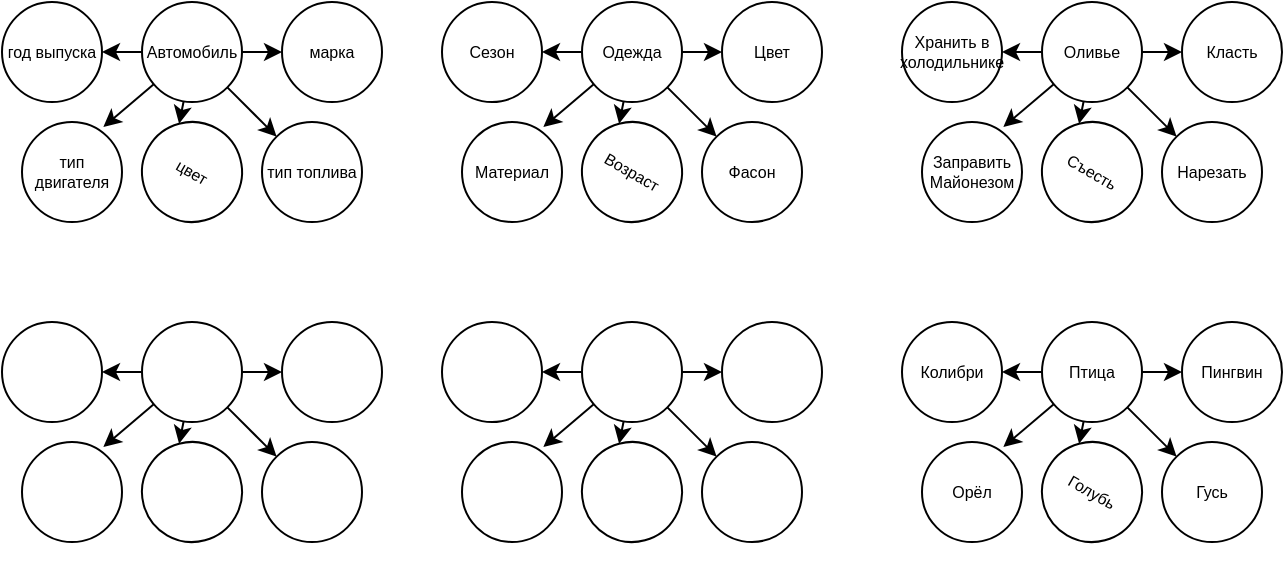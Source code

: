 <mxfile version="13.7.3" type="github">
  <diagram name="Page-1" id="dd472eb7-4b8b-5cd9-a60b-b15522922e76">
    <mxGraphModel dx="813" dy="435" grid="1" gridSize="10" guides="1" tooltips="1" connect="1" arrows="1" fold="1" page="1" pageScale="1" pageWidth="1100" pageHeight="850" background="#ffffff" math="0" shadow="0">
      <root>
        <mxCell id="0" />
        <mxCell id="1" parent="0" />
        <mxCell id="63WRo9v9uISlnaTluvcN-37" style="edgeStyle=none;rounded=0;orthogonalLoop=1;jettySize=auto;html=1;fontSize=8;" edge="1" parent="1" source="63WRo9v9uISlnaTluvcN-27" target="63WRo9v9uISlnaTluvcN-28">
          <mxGeometry relative="1" as="geometry" />
        </mxCell>
        <mxCell id="63WRo9v9uISlnaTluvcN-38" style="edgeStyle=none;rounded=0;orthogonalLoop=1;jettySize=auto;html=1;exitX=1;exitY=0.5;exitDx=0;exitDy=0;entryX=0;entryY=0.5;entryDx=0;entryDy=0;fontSize=8;" edge="1" parent="1" source="63WRo9v9uISlnaTluvcN-27" target="63WRo9v9uISlnaTluvcN-29">
          <mxGeometry relative="1" as="geometry" />
        </mxCell>
        <mxCell id="63WRo9v9uISlnaTluvcN-39" style="edgeStyle=none;rounded=0;orthogonalLoop=1;jettySize=auto;html=1;entryX=0;entryY=0;entryDx=0;entryDy=0;fontSize=8;" edge="1" parent="1" source="63WRo9v9uISlnaTluvcN-27" target="63WRo9v9uISlnaTluvcN-30">
          <mxGeometry relative="1" as="geometry" />
        </mxCell>
        <mxCell id="63WRo9v9uISlnaTluvcN-40" style="edgeStyle=none;rounded=0;orthogonalLoop=1;jettySize=auto;html=1;entryX=0;entryY=0;entryDx=0;entryDy=0;fontSize=8;" edge="1" parent="1" source="63WRo9v9uISlnaTluvcN-27" target="63WRo9v9uISlnaTluvcN-31">
          <mxGeometry relative="1" as="geometry" />
        </mxCell>
        <mxCell id="63WRo9v9uISlnaTluvcN-41" style="edgeStyle=none;rounded=0;orthogonalLoop=1;jettySize=auto;html=1;entryX=0.814;entryY=0.049;entryDx=0;entryDy=0;entryPerimeter=0;fontSize=8;" edge="1" parent="1" source="63WRo9v9uISlnaTluvcN-27" target="63WRo9v9uISlnaTluvcN-33">
          <mxGeometry relative="1" as="geometry" />
        </mxCell>
        <mxCell id="63WRo9v9uISlnaTluvcN-27" value="&lt;div style=&quot;font-size: 8px;&quot;&gt;&lt;span style=&quot;font-size: 8px;&quot;&gt;Автомобиль&lt;/span&gt;&lt;/div&gt;" style="ellipse;whiteSpace=wrap;html=1;aspect=fixed;align=center;fontSize=8;" vertex="1" parent="1">
          <mxGeometry x="100" y="10" width="50" height="50" as="geometry" />
        </mxCell>
        <mxCell id="63WRo9v9uISlnaTluvcN-28" value="&lt;font style=&quot;font-size: 8px;&quot;&gt;год выпуска&lt;/font&gt;" style="ellipse;whiteSpace=wrap;html=1;aspect=fixed;fontSize=8;" vertex="1" parent="1">
          <mxGeometry x="30" y="10" width="50" height="50" as="geometry" />
        </mxCell>
        <mxCell id="63WRo9v9uISlnaTluvcN-29" value="марка" style="ellipse;whiteSpace=wrap;html=1;aspect=fixed;fontSize=8;" vertex="1" parent="1">
          <mxGeometry x="170" y="10" width="50" height="50" as="geometry" />
        </mxCell>
        <mxCell id="63WRo9v9uISlnaTluvcN-30" value="тип топлива" style="ellipse;whiteSpace=wrap;html=1;aspect=fixed;fontSize=8;" vertex="1" parent="1">
          <mxGeometry x="160" y="70" width="50" height="50" as="geometry" />
        </mxCell>
        <mxCell id="63WRo9v9uISlnaTluvcN-31" value="&lt;font style=&quot;font-size: 8px;&quot;&gt;цвет&lt;/font&gt;" style="ellipse;whiteSpace=wrap;html=1;aspect=fixed;rotation=30;fontSize=8;" vertex="1" parent="1">
          <mxGeometry x="100" y="70" width="50" height="50" as="geometry" />
        </mxCell>
        <mxCell id="63WRo9v9uISlnaTluvcN-33" value="тип двигателя" style="ellipse;whiteSpace=wrap;html=1;aspect=fixed;fontSize=8;" vertex="1" parent="1">
          <mxGeometry x="40" y="70" width="50" height="50" as="geometry" />
        </mxCell>
        <mxCell id="63WRo9v9uISlnaTluvcN-42" style="edgeStyle=none;rounded=0;orthogonalLoop=1;jettySize=auto;html=1;fontSize=8;" edge="1" parent="1" source="63WRo9v9uISlnaTluvcN-47" target="63WRo9v9uISlnaTluvcN-48">
          <mxGeometry relative="1" as="geometry" />
        </mxCell>
        <mxCell id="63WRo9v9uISlnaTluvcN-43" style="edgeStyle=none;rounded=0;orthogonalLoop=1;jettySize=auto;html=1;exitX=1;exitY=0.5;exitDx=0;exitDy=0;entryX=0;entryY=0.5;entryDx=0;entryDy=0;fontSize=8;" edge="1" parent="1" source="63WRo9v9uISlnaTluvcN-47" target="63WRo9v9uISlnaTluvcN-49">
          <mxGeometry relative="1" as="geometry" />
        </mxCell>
        <mxCell id="63WRo9v9uISlnaTluvcN-44" style="edgeStyle=none;rounded=0;orthogonalLoop=1;jettySize=auto;html=1;entryX=0;entryY=0;entryDx=0;entryDy=0;fontSize=8;" edge="1" parent="1" source="63WRo9v9uISlnaTluvcN-47" target="63WRo9v9uISlnaTluvcN-50">
          <mxGeometry relative="1" as="geometry" />
        </mxCell>
        <mxCell id="63WRo9v9uISlnaTluvcN-45" style="edgeStyle=none;rounded=0;orthogonalLoop=1;jettySize=auto;html=1;entryX=0;entryY=0;entryDx=0;entryDy=0;fontSize=8;" edge="1" parent="1" source="63WRo9v9uISlnaTluvcN-47" target="63WRo9v9uISlnaTluvcN-51">
          <mxGeometry relative="1" as="geometry" />
        </mxCell>
        <mxCell id="63WRo9v9uISlnaTluvcN-46" style="edgeStyle=none;rounded=0;orthogonalLoop=1;jettySize=auto;html=1;entryX=0.814;entryY=0.049;entryDx=0;entryDy=0;entryPerimeter=0;fontSize=8;" edge="1" parent="1" source="63WRo9v9uISlnaTluvcN-47" target="63WRo9v9uISlnaTluvcN-52">
          <mxGeometry relative="1" as="geometry" />
        </mxCell>
        <mxCell id="63WRo9v9uISlnaTluvcN-47" value="Одежда" style="ellipse;whiteSpace=wrap;html=1;aspect=fixed;fontSize=8;" vertex="1" parent="1">
          <mxGeometry x="320" y="10" width="50" height="50" as="geometry" />
        </mxCell>
        <mxCell id="63WRo9v9uISlnaTluvcN-48" value="Сезон" style="ellipse;whiteSpace=wrap;html=1;aspect=fixed;fontSize=8;" vertex="1" parent="1">
          <mxGeometry x="250" y="10" width="50" height="50" as="geometry" />
        </mxCell>
        <mxCell id="63WRo9v9uISlnaTluvcN-49" value="Цвет" style="ellipse;whiteSpace=wrap;html=1;aspect=fixed;fontSize=8;" vertex="1" parent="1">
          <mxGeometry x="390" y="10" width="50" height="50" as="geometry" />
        </mxCell>
        <mxCell id="63WRo9v9uISlnaTluvcN-50" value="Фасон" style="ellipse;whiteSpace=wrap;html=1;aspect=fixed;fontSize=8;" vertex="1" parent="1">
          <mxGeometry x="380" y="70" width="50" height="50" as="geometry" />
        </mxCell>
        <mxCell id="63WRo9v9uISlnaTluvcN-51" value="Возраст" style="ellipse;whiteSpace=wrap;html=1;aspect=fixed;rotation=30;fontSize=8;" vertex="1" parent="1">
          <mxGeometry x="320" y="70" width="50" height="50" as="geometry" />
        </mxCell>
        <mxCell id="63WRo9v9uISlnaTluvcN-52" value="Материал" style="ellipse;whiteSpace=wrap;html=1;aspect=fixed;fontSize=8;" vertex="1" parent="1">
          <mxGeometry x="260" y="70" width="50" height="50" as="geometry" />
        </mxCell>
        <mxCell id="63WRo9v9uISlnaTluvcN-53" style="edgeStyle=none;rounded=0;orthogonalLoop=1;jettySize=auto;html=1;fontSize=8;" edge="1" parent="1" source="63WRo9v9uISlnaTluvcN-58" target="63WRo9v9uISlnaTluvcN-59">
          <mxGeometry relative="1" as="geometry" />
        </mxCell>
        <mxCell id="63WRo9v9uISlnaTluvcN-54" style="edgeStyle=none;rounded=0;orthogonalLoop=1;jettySize=auto;html=1;exitX=1;exitY=0.5;exitDx=0;exitDy=0;entryX=0;entryY=0.5;entryDx=0;entryDy=0;fontSize=8;" edge="1" parent="1" source="63WRo9v9uISlnaTluvcN-58" target="63WRo9v9uISlnaTluvcN-60">
          <mxGeometry relative="1" as="geometry" />
        </mxCell>
        <mxCell id="63WRo9v9uISlnaTluvcN-55" style="edgeStyle=none;rounded=0;orthogonalLoop=1;jettySize=auto;html=1;entryX=0;entryY=0;entryDx=0;entryDy=0;fontSize=8;" edge="1" parent="1" source="63WRo9v9uISlnaTluvcN-58" target="63WRo9v9uISlnaTluvcN-61">
          <mxGeometry relative="1" as="geometry" />
        </mxCell>
        <mxCell id="63WRo9v9uISlnaTluvcN-56" style="edgeStyle=none;rounded=0;orthogonalLoop=1;jettySize=auto;html=1;entryX=0;entryY=0;entryDx=0;entryDy=0;fontSize=8;" edge="1" parent="1" source="63WRo9v9uISlnaTluvcN-58" target="63WRo9v9uISlnaTluvcN-62">
          <mxGeometry relative="1" as="geometry" />
        </mxCell>
        <mxCell id="63WRo9v9uISlnaTluvcN-57" style="edgeStyle=none;rounded=0;orthogonalLoop=1;jettySize=auto;html=1;entryX=0.814;entryY=0.049;entryDx=0;entryDy=0;entryPerimeter=0;fontSize=8;" edge="1" parent="1" source="63WRo9v9uISlnaTluvcN-58" target="63WRo9v9uISlnaTluvcN-63">
          <mxGeometry relative="1" as="geometry" />
        </mxCell>
        <mxCell id="63WRo9v9uISlnaTluvcN-58" value="" style="ellipse;whiteSpace=wrap;html=1;aspect=fixed;fontSize=8;" vertex="1" parent="1">
          <mxGeometry x="100" y="170" width="50" height="50" as="geometry" />
        </mxCell>
        <mxCell id="63WRo9v9uISlnaTluvcN-59" value="" style="ellipse;whiteSpace=wrap;html=1;aspect=fixed;fontSize=8;" vertex="1" parent="1">
          <mxGeometry x="30" y="170" width="50" height="50" as="geometry" />
        </mxCell>
        <mxCell id="63WRo9v9uISlnaTluvcN-60" value="" style="ellipse;whiteSpace=wrap;html=1;aspect=fixed;fontSize=8;" vertex="1" parent="1">
          <mxGeometry x="170" y="170" width="50" height="50" as="geometry" />
        </mxCell>
        <mxCell id="63WRo9v9uISlnaTluvcN-61" value="" style="ellipse;whiteSpace=wrap;html=1;aspect=fixed;fontSize=8;" vertex="1" parent="1">
          <mxGeometry x="160" y="230" width="50" height="50" as="geometry" />
        </mxCell>
        <mxCell id="63WRo9v9uISlnaTluvcN-62" value="" style="ellipse;whiteSpace=wrap;html=1;aspect=fixed;rotation=30;fontSize=8;" vertex="1" parent="1">
          <mxGeometry x="100" y="230" width="50" height="50" as="geometry" />
        </mxCell>
        <mxCell id="63WRo9v9uISlnaTluvcN-63" value="" style="ellipse;whiteSpace=wrap;html=1;aspect=fixed;fontSize=8;" vertex="1" parent="1">
          <mxGeometry x="40" y="230" width="50" height="50" as="geometry" />
        </mxCell>
        <mxCell id="63WRo9v9uISlnaTluvcN-64" style="edgeStyle=none;rounded=0;orthogonalLoop=1;jettySize=auto;html=1;fontSize=8;" edge="1" parent="1" source="63WRo9v9uISlnaTluvcN-69" target="63WRo9v9uISlnaTluvcN-70">
          <mxGeometry relative="1" as="geometry" />
        </mxCell>
        <mxCell id="63WRo9v9uISlnaTluvcN-65" style="edgeStyle=none;rounded=0;orthogonalLoop=1;jettySize=auto;html=1;exitX=1;exitY=0.5;exitDx=0;exitDy=0;entryX=0;entryY=0.5;entryDx=0;entryDy=0;fontSize=8;" edge="1" parent="1" source="63WRo9v9uISlnaTluvcN-69" target="63WRo9v9uISlnaTluvcN-71">
          <mxGeometry relative="1" as="geometry" />
        </mxCell>
        <mxCell id="63WRo9v9uISlnaTluvcN-66" style="edgeStyle=none;rounded=0;orthogonalLoop=1;jettySize=auto;html=1;entryX=0;entryY=0;entryDx=0;entryDy=0;fontSize=8;" edge="1" parent="1" source="63WRo9v9uISlnaTluvcN-69" target="63WRo9v9uISlnaTluvcN-72">
          <mxGeometry relative="1" as="geometry" />
        </mxCell>
        <mxCell id="63WRo9v9uISlnaTluvcN-67" style="edgeStyle=none;rounded=0;orthogonalLoop=1;jettySize=auto;html=1;entryX=0;entryY=0;entryDx=0;entryDy=0;fontSize=8;" edge="1" parent="1" source="63WRo9v9uISlnaTluvcN-69" target="63WRo9v9uISlnaTluvcN-73">
          <mxGeometry relative="1" as="geometry" />
        </mxCell>
        <mxCell id="63WRo9v9uISlnaTluvcN-68" style="edgeStyle=none;rounded=0;orthogonalLoop=1;jettySize=auto;html=1;entryX=0.814;entryY=0.049;entryDx=0;entryDy=0;entryPerimeter=0;fontSize=8;" edge="1" parent="1" source="63WRo9v9uISlnaTluvcN-69" target="63WRo9v9uISlnaTluvcN-74">
          <mxGeometry relative="1" as="geometry" />
        </mxCell>
        <mxCell id="63WRo9v9uISlnaTluvcN-69" value="" style="ellipse;whiteSpace=wrap;html=1;aspect=fixed;fontSize=8;" vertex="1" parent="1">
          <mxGeometry x="320" y="170" width="50" height="50" as="geometry" />
        </mxCell>
        <mxCell id="63WRo9v9uISlnaTluvcN-70" value="" style="ellipse;whiteSpace=wrap;html=1;aspect=fixed;fontSize=8;" vertex="1" parent="1">
          <mxGeometry x="250" y="170" width="50" height="50" as="geometry" />
        </mxCell>
        <mxCell id="63WRo9v9uISlnaTluvcN-71" value="" style="ellipse;whiteSpace=wrap;html=1;aspect=fixed;fontSize=8;" vertex="1" parent="1">
          <mxGeometry x="390" y="170" width="50" height="50" as="geometry" />
        </mxCell>
        <mxCell id="63WRo9v9uISlnaTluvcN-72" value="" style="ellipse;whiteSpace=wrap;html=1;aspect=fixed;fontSize=8;" vertex="1" parent="1">
          <mxGeometry x="380" y="230" width="50" height="50" as="geometry" />
        </mxCell>
        <mxCell id="63WRo9v9uISlnaTluvcN-73" value="" style="ellipse;whiteSpace=wrap;html=1;aspect=fixed;rotation=30;fontSize=8;" vertex="1" parent="1">
          <mxGeometry x="320" y="230" width="50" height="50" as="geometry" />
        </mxCell>
        <mxCell id="63WRo9v9uISlnaTluvcN-74" value="" style="ellipse;whiteSpace=wrap;html=1;aspect=fixed;fontSize=8;" vertex="1" parent="1">
          <mxGeometry x="260" y="230" width="50" height="50" as="geometry" />
        </mxCell>
        <mxCell id="63WRo9v9uISlnaTluvcN-75" style="edgeStyle=none;rounded=0;orthogonalLoop=1;jettySize=auto;html=1;fontSize=8;" edge="1" parent="1" source="63WRo9v9uISlnaTluvcN-80" target="63WRo9v9uISlnaTluvcN-81">
          <mxGeometry relative="1" as="geometry" />
        </mxCell>
        <mxCell id="63WRo9v9uISlnaTluvcN-76" style="edgeStyle=none;rounded=0;orthogonalLoop=1;jettySize=auto;html=1;exitX=1;exitY=0.5;exitDx=0;exitDy=0;entryX=0;entryY=0.5;entryDx=0;entryDy=0;fontSize=8;" edge="1" parent="1" source="63WRo9v9uISlnaTluvcN-80" target="63WRo9v9uISlnaTluvcN-82">
          <mxGeometry relative="1" as="geometry" />
        </mxCell>
        <mxCell id="63WRo9v9uISlnaTluvcN-77" style="edgeStyle=none;rounded=0;orthogonalLoop=1;jettySize=auto;html=1;entryX=0;entryY=0;entryDx=0;entryDy=0;fontSize=8;" edge="1" parent="1" source="63WRo9v9uISlnaTluvcN-80" target="63WRo9v9uISlnaTluvcN-83">
          <mxGeometry relative="1" as="geometry" />
        </mxCell>
        <mxCell id="63WRo9v9uISlnaTluvcN-78" style="edgeStyle=none;rounded=0;orthogonalLoop=1;jettySize=auto;html=1;entryX=0;entryY=0;entryDx=0;entryDy=0;fontSize=8;" edge="1" parent="1" source="63WRo9v9uISlnaTluvcN-80" target="63WRo9v9uISlnaTluvcN-84">
          <mxGeometry relative="1" as="geometry" />
        </mxCell>
        <mxCell id="63WRo9v9uISlnaTluvcN-79" style="edgeStyle=none;rounded=0;orthogonalLoop=1;jettySize=auto;html=1;entryX=0.814;entryY=0.049;entryDx=0;entryDy=0;entryPerimeter=0;fontSize=8;" edge="1" parent="1" source="63WRo9v9uISlnaTluvcN-80" target="63WRo9v9uISlnaTluvcN-85">
          <mxGeometry relative="1" as="geometry" />
        </mxCell>
        <mxCell id="63WRo9v9uISlnaTluvcN-80" value="Оливье" style="ellipse;whiteSpace=wrap;html=1;aspect=fixed;fontSize=8;" vertex="1" parent="1">
          <mxGeometry x="550" y="10" width="50" height="50" as="geometry" />
        </mxCell>
        <mxCell id="63WRo9v9uISlnaTluvcN-81" value="Хранить в холодильнике&lt;br&gt;" style="ellipse;whiteSpace=wrap;html=1;aspect=fixed;fontSize=8;" vertex="1" parent="1">
          <mxGeometry x="480" y="10" width="50" height="50" as="geometry" />
        </mxCell>
        <mxCell id="63WRo9v9uISlnaTluvcN-82" value="Класть" style="ellipse;whiteSpace=wrap;html=1;aspect=fixed;fontSize=8;" vertex="1" parent="1">
          <mxGeometry x="620" y="10" width="50" height="50" as="geometry" />
        </mxCell>
        <mxCell id="63WRo9v9uISlnaTluvcN-83" value="Нарезать" style="ellipse;whiteSpace=wrap;html=1;aspect=fixed;fontSize=8;" vertex="1" parent="1">
          <mxGeometry x="610" y="70" width="50" height="50" as="geometry" />
        </mxCell>
        <mxCell id="63WRo9v9uISlnaTluvcN-84" value="Съесть" style="ellipse;whiteSpace=wrap;html=1;aspect=fixed;rotation=30;fontSize=8;" vertex="1" parent="1">
          <mxGeometry x="550" y="70" width="50" height="50" as="geometry" />
        </mxCell>
        <mxCell id="63WRo9v9uISlnaTluvcN-85" value="Заправить&lt;br&gt;Майонезом" style="ellipse;whiteSpace=wrap;html=1;aspect=fixed;fontSize=8;" vertex="1" parent="1">
          <mxGeometry x="490" y="70" width="50" height="50" as="geometry" />
        </mxCell>
        <mxCell id="63WRo9v9uISlnaTluvcN-86" style="edgeStyle=none;rounded=0;orthogonalLoop=1;jettySize=auto;html=1;fontSize=8;" edge="1" parent="1" source="63WRo9v9uISlnaTluvcN-91" target="63WRo9v9uISlnaTluvcN-92">
          <mxGeometry relative="1" as="geometry" />
        </mxCell>
        <mxCell id="63WRo9v9uISlnaTluvcN-87" style="edgeStyle=none;rounded=0;orthogonalLoop=1;jettySize=auto;html=1;exitX=1;exitY=0.5;exitDx=0;exitDy=0;entryX=0;entryY=0.5;entryDx=0;entryDy=0;fontSize=8;" edge="1" parent="1" source="63WRo9v9uISlnaTluvcN-91" target="63WRo9v9uISlnaTluvcN-93">
          <mxGeometry relative="1" as="geometry" />
        </mxCell>
        <mxCell id="63WRo9v9uISlnaTluvcN-88" style="edgeStyle=none;rounded=0;orthogonalLoop=1;jettySize=auto;html=1;entryX=0;entryY=0;entryDx=0;entryDy=0;fontSize=8;" edge="1" parent="1" source="63WRo9v9uISlnaTluvcN-91" target="63WRo9v9uISlnaTluvcN-94">
          <mxGeometry relative="1" as="geometry" />
        </mxCell>
        <mxCell id="63WRo9v9uISlnaTluvcN-89" style="edgeStyle=none;rounded=0;orthogonalLoop=1;jettySize=auto;html=1;entryX=0;entryY=0;entryDx=0;entryDy=0;fontSize=8;" edge="1" parent="1" source="63WRo9v9uISlnaTluvcN-91" target="63WRo9v9uISlnaTluvcN-95">
          <mxGeometry relative="1" as="geometry" />
        </mxCell>
        <mxCell id="63WRo9v9uISlnaTluvcN-90" style="edgeStyle=none;rounded=0;orthogonalLoop=1;jettySize=auto;html=1;entryX=0.814;entryY=0.049;entryDx=0;entryDy=0;entryPerimeter=0;fontSize=8;" edge="1" parent="1" source="63WRo9v9uISlnaTluvcN-91" target="63WRo9v9uISlnaTluvcN-96">
          <mxGeometry relative="1" as="geometry" />
        </mxCell>
        <mxCell id="63WRo9v9uISlnaTluvcN-91" value="Птица" style="ellipse;whiteSpace=wrap;html=1;aspect=fixed;fontSize=8;" vertex="1" parent="1">
          <mxGeometry x="550" y="170" width="50" height="50" as="geometry" />
        </mxCell>
        <mxCell id="63WRo9v9uISlnaTluvcN-92" value="Колибри" style="ellipse;whiteSpace=wrap;html=1;aspect=fixed;fontSize=8;" vertex="1" parent="1">
          <mxGeometry x="480" y="170" width="50" height="50" as="geometry" />
        </mxCell>
        <mxCell id="63WRo9v9uISlnaTluvcN-93" value="Пингвин" style="ellipse;whiteSpace=wrap;html=1;aspect=fixed;fontSize=8;" vertex="1" parent="1">
          <mxGeometry x="620" y="170" width="50" height="50" as="geometry" />
        </mxCell>
        <mxCell id="63WRo9v9uISlnaTluvcN-94" value="Гусь" style="ellipse;whiteSpace=wrap;html=1;aspect=fixed;fontSize=8;" vertex="1" parent="1">
          <mxGeometry x="610" y="230" width="50" height="50" as="geometry" />
        </mxCell>
        <mxCell id="63WRo9v9uISlnaTluvcN-95" value="Голубь" style="ellipse;whiteSpace=wrap;html=1;aspect=fixed;rotation=30;fontSize=8;" vertex="1" parent="1">
          <mxGeometry x="550" y="230" width="50" height="50" as="geometry" />
        </mxCell>
        <mxCell id="63WRo9v9uISlnaTluvcN-96" value="Орёл" style="ellipse;whiteSpace=wrap;html=1;aspect=fixed;fontSize=8;" vertex="1" parent="1">
          <mxGeometry x="490" y="230" width="50" height="50" as="geometry" />
        </mxCell>
      </root>
    </mxGraphModel>
  </diagram>
</mxfile>
